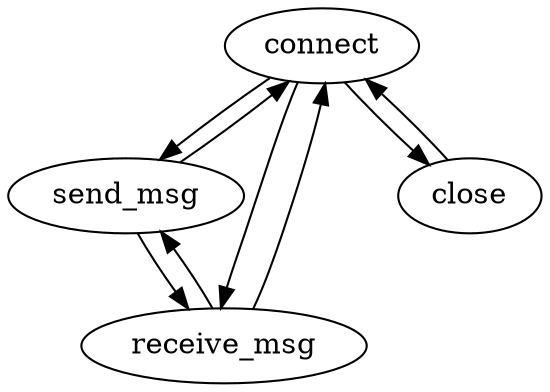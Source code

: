 digraph G {
	connect -> send_msg
	connect -> receive_msg
	connect -> close
	send_msg -> connect
	send_msg -> receive_msg
	receive_msg -> connect
	receive_msg -> send_msg
	close -> connect
}
